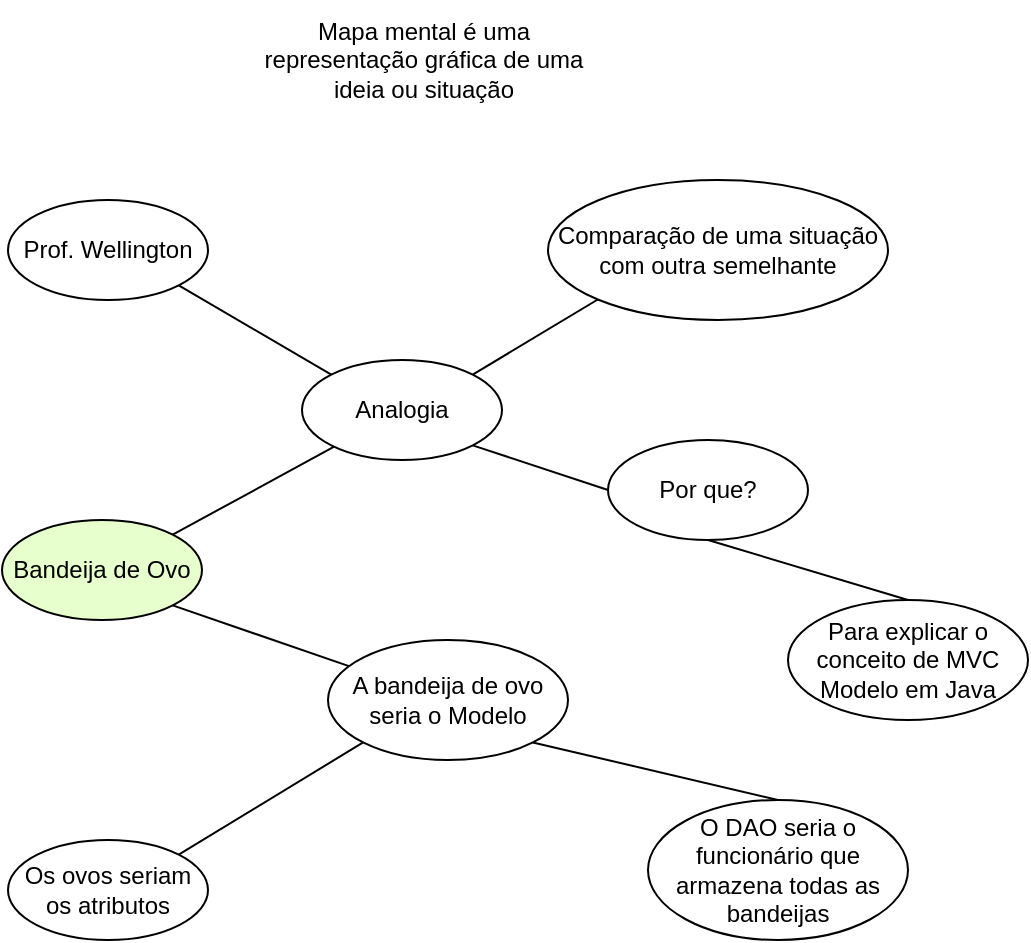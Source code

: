 <mxfile version="14.9.7" type="device"><diagram id="4vHR8g0EZco6LMPCVJgI" name="Page-1"><mxGraphModel dx="1422" dy="762" grid="1" gridSize="10" guides="1" tooltips="1" connect="1" arrows="1" fold="1" page="1" pageScale="1" pageWidth="827" pageHeight="1169" math="0" shadow="0"><root><mxCell id="0"/><mxCell id="1" parent="0"/><mxCell id="0Xz7BlcYE3WdIGyvNlyz-4" style="rounded=0;orthogonalLoop=1;jettySize=auto;html=1;exitX=1;exitY=0;exitDx=0;exitDy=0;endArrow=none;endFill=0;" edge="1" parent="1" source="0Xz7BlcYE3WdIGyvNlyz-1" target="0Xz7BlcYE3WdIGyvNlyz-2"><mxGeometry relative="1" as="geometry"/></mxCell><mxCell id="0Xz7BlcYE3WdIGyvNlyz-13" style="edgeStyle=none;rounded=0;orthogonalLoop=1;jettySize=auto;html=1;exitX=1;exitY=1;exitDx=0;exitDy=0;endArrow=none;endFill=0;" edge="1" parent="1" source="0Xz7BlcYE3WdIGyvNlyz-1" target="0Xz7BlcYE3WdIGyvNlyz-12"><mxGeometry relative="1" as="geometry"/></mxCell><mxCell id="0Xz7BlcYE3WdIGyvNlyz-1" value="Bandeija de Ovo" style="ellipse;whiteSpace=wrap;html=1;fillColor=#E6FFCC;" vertex="1" parent="1"><mxGeometry x="197" y="310" width="100" height="50" as="geometry"/></mxCell><mxCell id="0Xz7BlcYE3WdIGyvNlyz-6" style="edgeStyle=none;rounded=0;orthogonalLoop=1;jettySize=auto;html=1;exitX=0;exitY=0;exitDx=0;exitDy=0;entryX=1;entryY=1;entryDx=0;entryDy=0;endArrow=none;endFill=0;" edge="1" parent="1" source="0Xz7BlcYE3WdIGyvNlyz-2" target="0Xz7BlcYE3WdIGyvNlyz-5"><mxGeometry relative="1" as="geometry"/></mxCell><mxCell id="0Xz7BlcYE3WdIGyvNlyz-7" style="edgeStyle=none;rounded=0;orthogonalLoop=1;jettySize=auto;html=1;exitX=1;exitY=0;exitDx=0;exitDy=0;entryX=0;entryY=1;entryDx=0;entryDy=0;endArrow=none;endFill=0;" edge="1" parent="1" source="0Xz7BlcYE3WdIGyvNlyz-2" target="0Xz7BlcYE3WdIGyvNlyz-3"><mxGeometry relative="1" as="geometry"/></mxCell><mxCell id="0Xz7BlcYE3WdIGyvNlyz-9" style="edgeStyle=none;rounded=0;orthogonalLoop=1;jettySize=auto;html=1;exitX=1;exitY=1;exitDx=0;exitDy=0;entryX=0;entryY=0.5;entryDx=0;entryDy=0;endArrow=none;endFill=0;" edge="1" parent="1" source="0Xz7BlcYE3WdIGyvNlyz-2" target="0Xz7BlcYE3WdIGyvNlyz-8"><mxGeometry relative="1" as="geometry"/></mxCell><mxCell id="0Xz7BlcYE3WdIGyvNlyz-2" value="Analogia" style="ellipse;whiteSpace=wrap;html=1;" vertex="1" parent="1"><mxGeometry x="347" y="230" width="100" height="50" as="geometry"/></mxCell><mxCell id="0Xz7BlcYE3WdIGyvNlyz-3" value="Comparação de uma situação com outra semelhante" style="ellipse;whiteSpace=wrap;html=1;" vertex="1" parent="1"><mxGeometry x="470" y="140" width="170" height="70" as="geometry"/></mxCell><mxCell id="0Xz7BlcYE3WdIGyvNlyz-5" value="Prof. Wellington" style="ellipse;whiteSpace=wrap;html=1;" vertex="1" parent="1"><mxGeometry x="200" y="150" width="100" height="50" as="geometry"/></mxCell><mxCell id="0Xz7BlcYE3WdIGyvNlyz-11" style="edgeStyle=none;rounded=0;orthogonalLoop=1;jettySize=auto;html=1;exitX=0.5;exitY=1;exitDx=0;exitDy=0;entryX=0.5;entryY=0;entryDx=0;entryDy=0;endArrow=none;endFill=0;" edge="1" parent="1" source="0Xz7BlcYE3WdIGyvNlyz-8" target="0Xz7BlcYE3WdIGyvNlyz-10"><mxGeometry relative="1" as="geometry"/></mxCell><mxCell id="0Xz7BlcYE3WdIGyvNlyz-8" value="Por que?" style="ellipse;whiteSpace=wrap;html=1;" vertex="1" parent="1"><mxGeometry x="500" y="270" width="100" height="50" as="geometry"/></mxCell><mxCell id="0Xz7BlcYE3WdIGyvNlyz-10" value="Para explicar o conceito de MVC&lt;br&gt;Modelo em Java" style="ellipse;whiteSpace=wrap;html=1;" vertex="1" parent="1"><mxGeometry x="590" y="350" width="120" height="60" as="geometry"/></mxCell><mxCell id="0Xz7BlcYE3WdIGyvNlyz-17" style="edgeStyle=none;rounded=0;orthogonalLoop=1;jettySize=auto;html=1;exitX=1;exitY=1;exitDx=0;exitDy=0;entryX=0.5;entryY=0;entryDx=0;entryDy=0;endArrow=none;endFill=0;" edge="1" parent="1" source="0Xz7BlcYE3WdIGyvNlyz-12" target="0Xz7BlcYE3WdIGyvNlyz-16"><mxGeometry relative="1" as="geometry"/></mxCell><mxCell id="0Xz7BlcYE3WdIGyvNlyz-12" value="A bandeija de ovo seria o Modelo" style="ellipse;whiteSpace=wrap;html=1;" vertex="1" parent="1"><mxGeometry x="360" y="370" width="120" height="60" as="geometry"/></mxCell><mxCell id="0Xz7BlcYE3WdIGyvNlyz-15" style="edgeStyle=none;rounded=0;orthogonalLoop=1;jettySize=auto;html=1;exitX=1;exitY=0;exitDx=0;exitDy=0;entryX=0;entryY=1;entryDx=0;entryDy=0;endArrow=none;endFill=0;" edge="1" parent="1" source="0Xz7BlcYE3WdIGyvNlyz-14" target="0Xz7BlcYE3WdIGyvNlyz-12"><mxGeometry relative="1" as="geometry"/></mxCell><mxCell id="0Xz7BlcYE3WdIGyvNlyz-14" value="Os ovos seriam os atributos" style="ellipse;whiteSpace=wrap;html=1;" vertex="1" parent="1"><mxGeometry x="200" y="470" width="100" height="50" as="geometry"/></mxCell><mxCell id="0Xz7BlcYE3WdIGyvNlyz-16" value="O DAO seria o funcionário que armazena todas as bandeijas" style="ellipse;whiteSpace=wrap;html=1;" vertex="1" parent="1"><mxGeometry x="520" y="450" width="130" height="70" as="geometry"/></mxCell><mxCell id="0Xz7BlcYE3WdIGyvNlyz-18" value="Mapa mental é uma representação gráfica de uma ideia ou situação" style="text;html=1;strokeColor=none;fillColor=none;align=center;verticalAlign=middle;whiteSpace=wrap;rounded=0;" vertex="1" parent="1"><mxGeometry x="320" y="50" width="176" height="60" as="geometry"/></mxCell></root></mxGraphModel></diagram></mxfile>